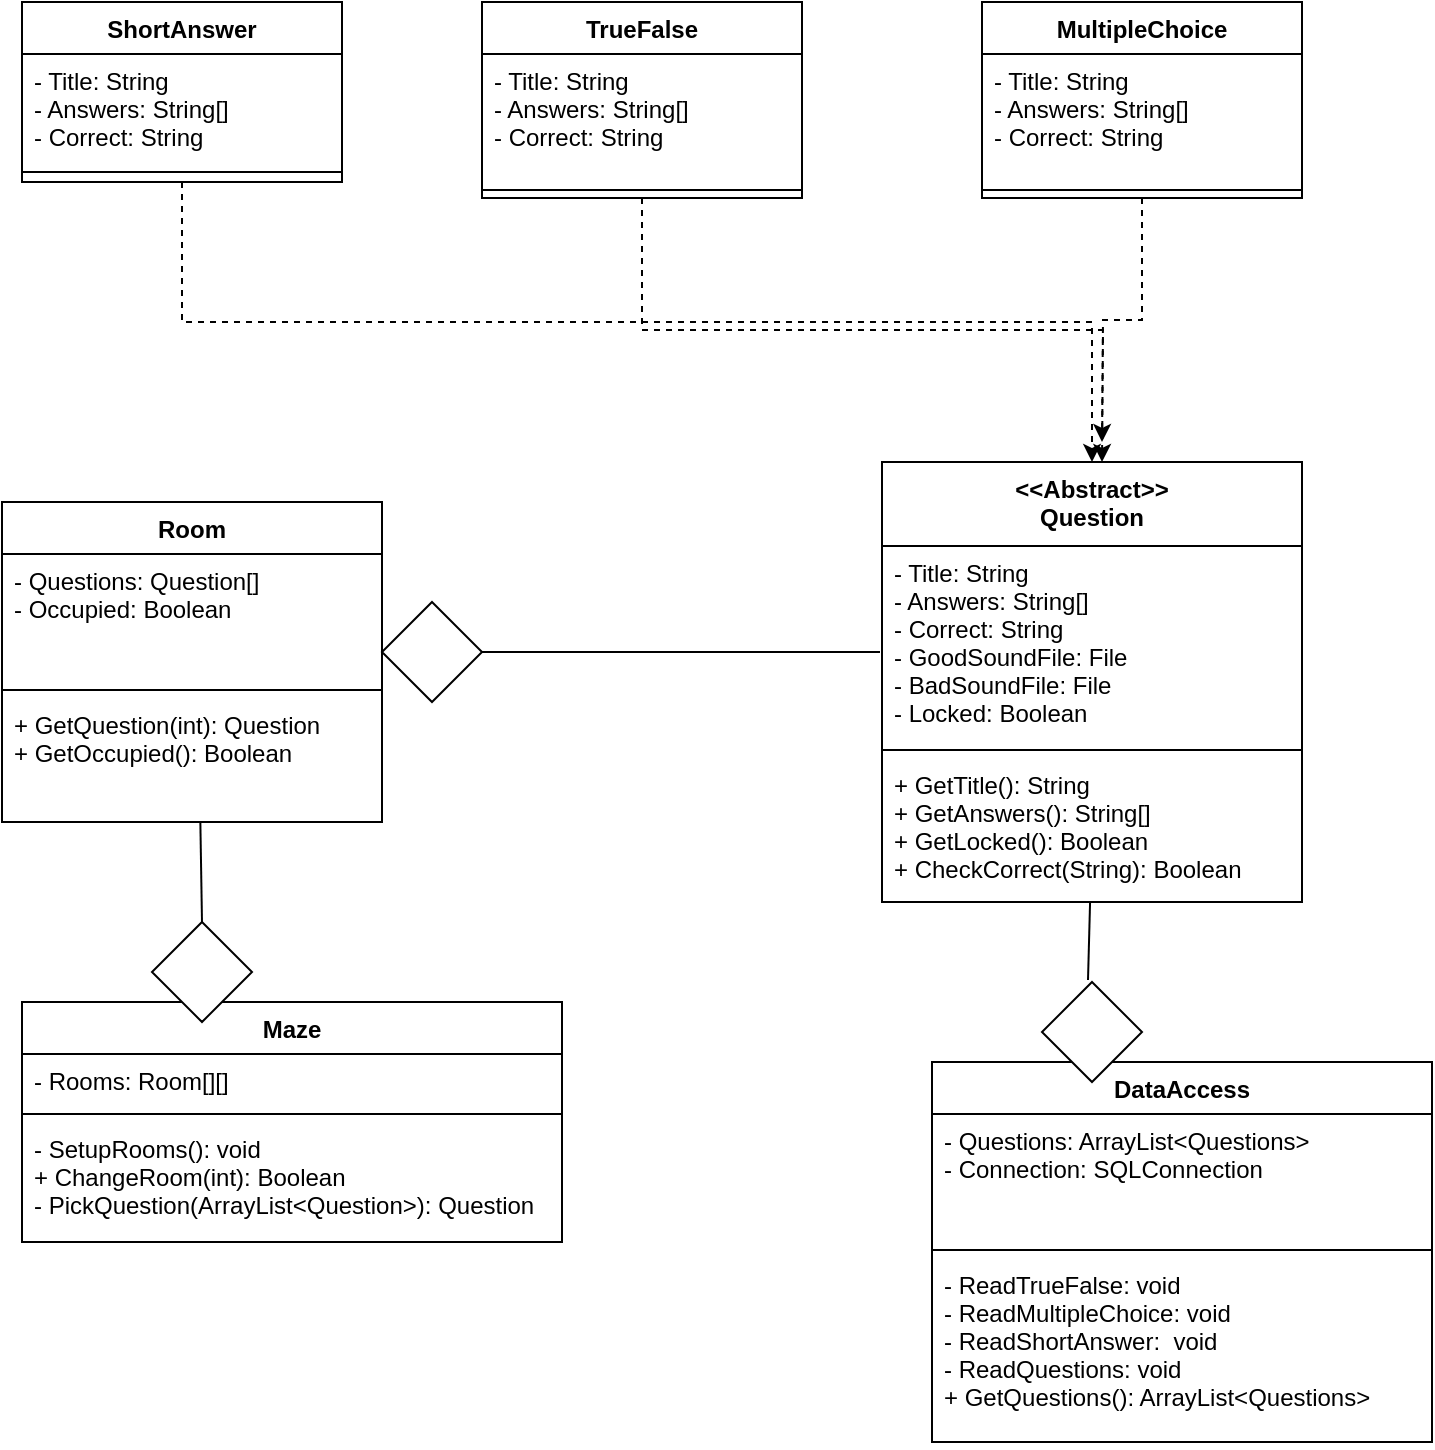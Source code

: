<mxfile version="13.0.5"><diagram id="gR-kZ3DYEHTITrmeVzLs" name="Page-1"><mxGraphModel dx="1038" dy="1599" grid="1" gridSize="10" guides="1" tooltips="1" connect="1" arrows="1" fold="1" page="1" pageScale="1" pageWidth="850" pageHeight="1100" math="0" shadow="0"><root><mxCell id="0"/><mxCell id="1" parent="0"/><mxCell id="q5vFkXiTZM3teC1AkRbU-1" value="Maze" style="swimlane;fontStyle=1;align=center;verticalAlign=top;childLayout=stackLayout;horizontal=1;startSize=26;horizontalStack=0;resizeParent=1;resizeParentMax=0;resizeLast=0;collapsible=1;marginBottom=0;" parent="1" vertex="1"><mxGeometry x="340" y="220" width="270" height="120" as="geometry"/></mxCell><mxCell id="q5vFkXiTZM3teC1AkRbU-2" value="- Rooms: Room[][]" style="text;strokeColor=none;fillColor=none;align=left;verticalAlign=top;spacingLeft=4;spacingRight=4;overflow=hidden;rotatable=0;points=[[0,0.5],[1,0.5]];portConstraint=eastwest;" parent="q5vFkXiTZM3teC1AkRbU-1" vertex="1"><mxGeometry y="26" width="270" height="26" as="geometry"/></mxCell><mxCell id="q5vFkXiTZM3teC1AkRbU-3" value="" style="line;strokeWidth=1;fillColor=none;align=left;verticalAlign=middle;spacingTop=-1;spacingLeft=3;spacingRight=3;rotatable=0;labelPosition=right;points=[];portConstraint=eastwest;" parent="q5vFkXiTZM3teC1AkRbU-1" vertex="1"><mxGeometry y="52" width="270" height="8" as="geometry"/></mxCell><mxCell id="q5vFkXiTZM3teC1AkRbU-4" value="- SetupRooms(): void&#10;+ ChangeRoom(int): Boolean&#10;- PickQuestion(ArrayList&lt;Question&gt;): Question" style="text;strokeColor=none;fillColor=none;align=left;verticalAlign=top;spacingLeft=4;spacingRight=4;overflow=hidden;rotatable=0;points=[[0,0.5],[1,0.5]];portConstraint=eastwest;" parent="q5vFkXiTZM3teC1AkRbU-1" vertex="1"><mxGeometry y="60" width="270" height="60" as="geometry"/></mxCell><mxCell id="q5vFkXiTZM3teC1AkRbU-5" value="Room" style="swimlane;fontStyle=1;align=center;verticalAlign=top;childLayout=stackLayout;horizontal=1;startSize=26;horizontalStack=0;resizeParent=1;resizeParentMax=0;resizeLast=0;collapsible=1;marginBottom=0;" parent="1" vertex="1"><mxGeometry x="330" y="-30" width="190" height="160" as="geometry"/></mxCell><mxCell id="q5vFkXiTZM3teC1AkRbU-6" value="- Questions: Question[]&#10;- Occupied: Boolean" style="text;strokeColor=none;fillColor=none;align=left;verticalAlign=top;spacingLeft=4;spacingRight=4;overflow=hidden;rotatable=0;points=[[0,0.5],[1,0.5]];portConstraint=eastwest;" parent="q5vFkXiTZM3teC1AkRbU-5" vertex="1"><mxGeometry y="26" width="190" height="64" as="geometry"/></mxCell><mxCell id="q5vFkXiTZM3teC1AkRbU-7" value="" style="line;strokeWidth=1;fillColor=none;align=left;verticalAlign=middle;spacingTop=-1;spacingLeft=3;spacingRight=3;rotatable=0;labelPosition=right;points=[];portConstraint=eastwest;" parent="q5vFkXiTZM3teC1AkRbU-5" vertex="1"><mxGeometry y="90" width="190" height="8" as="geometry"/></mxCell><mxCell id="q5vFkXiTZM3teC1AkRbU-8" value="+ GetQuestion(int): Question&#10;+ GetOccupied(): Boolean" style="text;strokeColor=none;fillColor=none;align=left;verticalAlign=top;spacingLeft=4;spacingRight=4;overflow=hidden;rotatable=0;points=[[0,0.5],[1,0.5]];portConstraint=eastwest;" parent="q5vFkXiTZM3teC1AkRbU-5" vertex="1"><mxGeometry y="98" width="190" height="62" as="geometry"/></mxCell><mxCell id="q5vFkXiTZM3teC1AkRbU-10" value="" style="rhombus;whiteSpace=wrap;html=1;" parent="1" vertex="1"><mxGeometry x="405" y="180" width="50" height="50" as="geometry"/></mxCell><mxCell id="q5vFkXiTZM3teC1AkRbU-11" value="" style="endArrow=none;html=1;entryX=0.522;entryY=1.006;entryDx=0;entryDy=0;entryPerimeter=0;exitX=0.5;exitY=0;exitDx=0;exitDy=0;" parent="1" source="q5vFkXiTZM3teC1AkRbU-10" target="q5vFkXiTZM3teC1AkRbU-8" edge="1"><mxGeometry width="50" height="50" relative="1" as="geometry"><mxPoint x="433.159" y="220" as="sourcePoint"/><mxPoint x="438.87" y="129.628" as="targetPoint"/></mxGeometry></mxCell><mxCell id="q5vFkXiTZM3teC1AkRbU-16" value="" style="endArrow=none;html=1;exitX=1;exitY=0.5;exitDx=0;exitDy=0;" parent="1" source="q5vFkXiTZM3teC1AkRbU-18" edge="1"><mxGeometry width="50" height="50" relative="1" as="geometry"><mxPoint x="630" y="75" as="sourcePoint"/><mxPoint x="769" y="45" as="targetPoint"/></mxGeometry></mxCell><mxCell id="q5vFkXiTZM3teC1AkRbU-12" value="&lt;&lt;Abstract&gt;&gt;&#10;Question" style="swimlane;fontStyle=1;align=center;verticalAlign=top;childLayout=stackLayout;horizontal=1;startSize=42;horizontalStack=0;resizeParent=1;resizeParentMax=0;resizeLast=0;collapsible=1;marginBottom=0;" parent="1" vertex="1"><mxGeometry x="770" y="-50" width="210" height="220" as="geometry"/></mxCell><mxCell id="q5vFkXiTZM3teC1AkRbU-13" value="- Title: String&#10;- Answers: String[]&#10;- Correct: String&#10;- GoodSoundFile: File&#10;- BadSoundFile: File&#10;- Locked: Boolean" style="text;strokeColor=none;fillColor=none;align=left;verticalAlign=top;spacingLeft=4;spacingRight=4;overflow=hidden;rotatable=0;points=[[0,0.5],[1,0.5]];portConstraint=eastwest;" parent="q5vFkXiTZM3teC1AkRbU-12" vertex="1"><mxGeometry y="42" width="210" height="98" as="geometry"/></mxCell><mxCell id="q5vFkXiTZM3teC1AkRbU-14" value="" style="line;strokeWidth=1;fillColor=none;align=left;verticalAlign=middle;spacingTop=-1;spacingLeft=3;spacingRight=3;rotatable=0;labelPosition=right;points=[];portConstraint=eastwest;" parent="q5vFkXiTZM3teC1AkRbU-12" vertex="1"><mxGeometry y="140" width="210" height="8" as="geometry"/></mxCell><mxCell id="q5vFkXiTZM3teC1AkRbU-15" value="+ GetTitle(): String&#10;+ GetAnswers(): String[]&#10;+ GetLocked(): Boolean&#10;+ CheckCorrect(String): Boolean" style="text;strokeColor=none;fillColor=none;align=left;verticalAlign=top;spacingLeft=4;spacingRight=4;overflow=hidden;rotatable=0;points=[[0,0.5],[1,0.5]];portConstraint=eastwest;" parent="q5vFkXiTZM3teC1AkRbU-12" vertex="1"><mxGeometry y="148" width="210" height="72" as="geometry"/></mxCell><mxCell id="q5vFkXiTZM3teC1AkRbU-18" value="" style="rhombus;whiteSpace=wrap;html=1;" parent="1" vertex="1"><mxGeometry x="520" y="20" width="50" height="50" as="geometry"/></mxCell><mxCell id="q5vFkXiTZM3teC1AkRbU-30" style="edgeStyle=orthogonalEdgeStyle;rounded=0;orthogonalLoop=1;jettySize=auto;html=1;exitX=0.5;exitY=1;exitDx=0;exitDy=0;entryX=0.5;entryY=0;entryDx=0;entryDy=0;dashed=1;" parent="1" source="q5vFkXiTZM3teC1AkRbU-19" target="q5vFkXiTZM3teC1AkRbU-12" edge="1"><mxGeometry relative="1" as="geometry"/></mxCell><mxCell id="q5vFkXiTZM3teC1AkRbU-19" value="ShortAnswer" style="swimlane;fontStyle=1;align=center;verticalAlign=top;childLayout=stackLayout;horizontal=1;startSize=26;horizontalStack=0;resizeParent=1;resizeParentMax=0;resizeLast=0;collapsible=1;marginBottom=0;" parent="1" vertex="1"><mxGeometry x="340" y="-280" width="160" height="90" as="geometry"/></mxCell><mxCell id="q5vFkXiTZM3teC1AkRbU-20" value="- Title: String&#10;- Answers: String[]&#10;- Correct: String&#10;" style="text;strokeColor=none;fillColor=none;align=left;verticalAlign=top;spacingLeft=4;spacingRight=4;overflow=hidden;rotatable=0;points=[[0,0.5],[1,0.5]];portConstraint=eastwest;" parent="q5vFkXiTZM3teC1AkRbU-19" vertex="1"><mxGeometry y="26" width="160" height="54" as="geometry"/></mxCell><mxCell id="q5vFkXiTZM3teC1AkRbU-21" value="" style="line;strokeWidth=1;fillColor=none;align=left;verticalAlign=middle;spacingTop=-1;spacingLeft=3;spacingRight=3;rotatable=0;labelPosition=right;points=[];portConstraint=eastwest;" parent="q5vFkXiTZM3teC1AkRbU-19" vertex="1"><mxGeometry y="80" width="160" height="10" as="geometry"/></mxCell><mxCell id="q5vFkXiTZM3teC1AkRbU-31" style="edgeStyle=orthogonalEdgeStyle;rounded=0;orthogonalLoop=1;jettySize=auto;html=1;exitX=0.5;exitY=1;exitDx=0;exitDy=0;dashed=1;" parent="1" source="q5vFkXiTZM3teC1AkRbU-23" edge="1"><mxGeometry relative="1" as="geometry"><mxPoint x="880" y="-50" as="targetPoint"/></mxGeometry></mxCell><mxCell id="q5vFkXiTZM3teC1AkRbU-23" value="TrueFalse" style="swimlane;fontStyle=1;align=center;verticalAlign=top;childLayout=stackLayout;horizontal=1;startSize=26;horizontalStack=0;resizeParent=1;resizeParentMax=0;resizeLast=0;collapsible=1;marginBottom=0;" parent="1" vertex="1"><mxGeometry x="570" y="-280" width="160" height="98" as="geometry"/></mxCell><mxCell id="q5vFkXiTZM3teC1AkRbU-24" value="- Title: String&#10;- Answers: String[]&#10;- Correct: String&#10;" style="text;strokeColor=none;fillColor=none;align=left;verticalAlign=top;spacingLeft=4;spacingRight=4;overflow=hidden;rotatable=0;points=[[0,0.5],[1,0.5]];portConstraint=eastwest;" parent="q5vFkXiTZM3teC1AkRbU-23" vertex="1"><mxGeometry y="26" width="160" height="64" as="geometry"/></mxCell><mxCell id="q5vFkXiTZM3teC1AkRbU-25" value="" style="line;strokeWidth=1;fillColor=none;align=left;verticalAlign=middle;spacingTop=-1;spacingLeft=3;spacingRight=3;rotatable=0;labelPosition=right;points=[];portConstraint=eastwest;" parent="q5vFkXiTZM3teC1AkRbU-23" vertex="1"><mxGeometry y="90" width="160" height="8" as="geometry"/></mxCell><mxCell id="q5vFkXiTZM3teC1AkRbU-32" style="edgeStyle=orthogonalEdgeStyle;rounded=0;orthogonalLoop=1;jettySize=auto;html=1;exitX=0.5;exitY=1;exitDx=0;exitDy=0;dashed=1;" parent="1" source="q5vFkXiTZM3teC1AkRbU-26" edge="1"><mxGeometry relative="1" as="geometry"><mxPoint x="880" y="-60" as="targetPoint"/></mxGeometry></mxCell><mxCell id="q5vFkXiTZM3teC1AkRbU-26" value="MultipleChoice" style="swimlane;fontStyle=1;align=center;verticalAlign=top;childLayout=stackLayout;horizontal=1;startSize=26;horizontalStack=0;resizeParent=1;resizeParentMax=0;resizeLast=0;collapsible=1;marginBottom=0;" parent="1" vertex="1"><mxGeometry x="820" y="-280" width="160" height="98" as="geometry"/></mxCell><mxCell id="q5vFkXiTZM3teC1AkRbU-27" value="- Title: String&#10;- Answers: String[]&#10;- Correct: String&#10;" style="text;strokeColor=none;fillColor=none;align=left;verticalAlign=top;spacingLeft=4;spacingRight=4;overflow=hidden;rotatable=0;points=[[0,0.5],[1,0.5]];portConstraint=eastwest;" parent="q5vFkXiTZM3teC1AkRbU-26" vertex="1"><mxGeometry y="26" width="160" height="64" as="geometry"/></mxCell><mxCell id="q5vFkXiTZM3teC1AkRbU-28" value="" style="line;strokeWidth=1;fillColor=none;align=left;verticalAlign=middle;spacingTop=-1;spacingLeft=3;spacingRight=3;rotatable=0;labelPosition=right;points=[];portConstraint=eastwest;" parent="q5vFkXiTZM3teC1AkRbU-26" vertex="1"><mxGeometry y="90" width="160" height="8" as="geometry"/></mxCell><mxCell id="q5vFkXiTZM3teC1AkRbU-33" value="DataAccess" style="swimlane;fontStyle=1;align=center;verticalAlign=top;childLayout=stackLayout;horizontal=1;startSize=26;horizontalStack=0;resizeParent=1;resizeParentMax=0;resizeLast=0;collapsible=1;marginBottom=0;" parent="1" vertex="1"><mxGeometry x="795" y="250" width="250" height="190" as="geometry"/></mxCell><mxCell id="q5vFkXiTZM3teC1AkRbU-34" value="- Questions: ArrayList&lt;Questions&gt;&#10;- Connection: SQLConnection&#10;" style="text;strokeColor=none;fillColor=none;align=left;verticalAlign=top;spacingLeft=4;spacingRight=4;overflow=hidden;rotatable=0;points=[[0,0.5],[1,0.5]];portConstraint=eastwest;" parent="q5vFkXiTZM3teC1AkRbU-33" vertex="1"><mxGeometry y="26" width="250" height="64" as="geometry"/></mxCell><mxCell id="q5vFkXiTZM3teC1AkRbU-35" value="" style="line;strokeWidth=1;fillColor=none;align=left;verticalAlign=middle;spacingTop=-1;spacingLeft=3;spacingRight=3;rotatable=0;labelPosition=right;points=[];portConstraint=eastwest;" parent="q5vFkXiTZM3teC1AkRbU-33" vertex="1"><mxGeometry y="90" width="250" height="8" as="geometry"/></mxCell><mxCell id="q5vFkXiTZM3teC1AkRbU-36" value="- ReadTrueFalse: void&#10;- ReadMultipleChoice: void&#10;- ReadShortAnswer:  void&#10;- ReadQuestions: void&#10;+ GetQuestions(): ArrayList&lt;Questions&gt;" style="text;strokeColor=none;fillColor=none;align=left;verticalAlign=top;spacingLeft=4;spacingRight=4;overflow=hidden;rotatable=0;points=[[0,0.5],[1,0.5]];portConstraint=eastwest;" parent="q5vFkXiTZM3teC1AkRbU-33" vertex="1"><mxGeometry y="98" width="250" height="92" as="geometry"/></mxCell><mxCell id="q5vFkXiTZM3teC1AkRbU-37" value="" style="endArrow=none;html=1;" parent="1" target="q5vFkXiTZM3teC1AkRbU-15" edge="1"><mxGeometry width="50" height="50" relative="1" as="geometry"><mxPoint x="873" y="209" as="sourcePoint"/><mxPoint x="925" y="180" as="targetPoint"/></mxGeometry></mxCell><mxCell id="q5vFkXiTZM3teC1AkRbU-38" value="" style="rhombus;whiteSpace=wrap;html=1;" parent="1" vertex="1"><mxGeometry x="850" y="210" width="50" height="50" as="geometry"/></mxCell></root></mxGraphModel></diagram></mxfile>